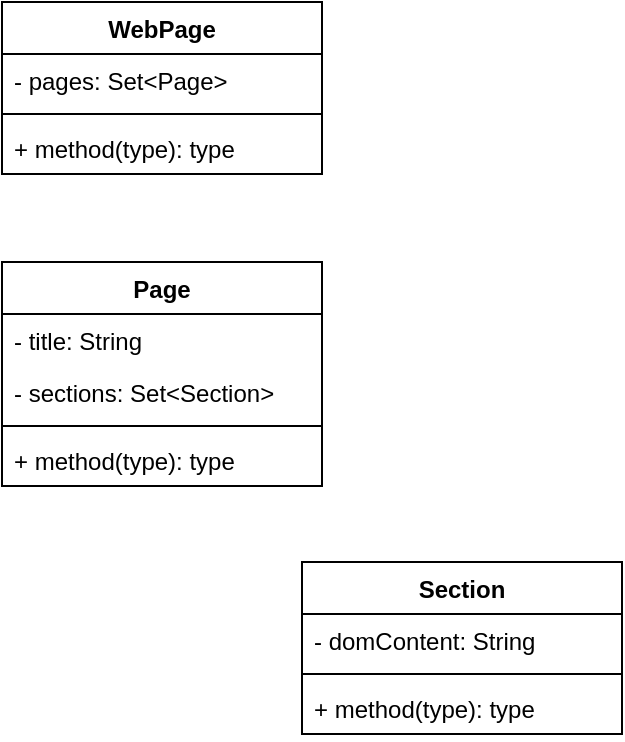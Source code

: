 <mxfile version="14.4.3" type="device"><diagram id="xDfxxagL0j6JW9BFeCAs" name="1 oldal"><mxGraphModel dx="1278" dy="607" grid="1" gridSize="10" guides="1" tooltips="1" connect="1" arrows="1" fold="1" page="1" pageScale="1" pageWidth="1169" pageHeight="827" math="0" shadow="0"><root><mxCell id="0"/><mxCell id="1" parent="0"/><mxCell id="7zONFioQl8nPSyVQrGYJ-1" value="WebPage" style="swimlane;fontStyle=1;align=center;verticalAlign=top;childLayout=stackLayout;horizontal=1;startSize=26;horizontalStack=0;resizeParent=1;resizeParentMax=0;resizeLast=0;collapsible=1;marginBottom=0;" vertex="1" parent="1"><mxGeometry x="490" y="100" width="160" height="86" as="geometry"/></mxCell><mxCell id="7zONFioQl8nPSyVQrGYJ-2" value="- pages: Set&lt;Page&gt;" style="text;strokeColor=none;fillColor=none;align=left;verticalAlign=top;spacingLeft=4;spacingRight=4;overflow=hidden;rotatable=0;points=[[0,0.5],[1,0.5]];portConstraint=eastwest;" vertex="1" parent="7zONFioQl8nPSyVQrGYJ-1"><mxGeometry y="26" width="160" height="26" as="geometry"/></mxCell><mxCell id="7zONFioQl8nPSyVQrGYJ-3" value="" style="line;strokeWidth=1;fillColor=none;align=left;verticalAlign=middle;spacingTop=-1;spacingLeft=3;spacingRight=3;rotatable=0;labelPosition=right;points=[];portConstraint=eastwest;" vertex="1" parent="7zONFioQl8nPSyVQrGYJ-1"><mxGeometry y="52" width="160" height="8" as="geometry"/></mxCell><mxCell id="7zONFioQl8nPSyVQrGYJ-4" value="+ method(type): type" style="text;strokeColor=none;fillColor=none;align=left;verticalAlign=top;spacingLeft=4;spacingRight=4;overflow=hidden;rotatable=0;points=[[0,0.5],[1,0.5]];portConstraint=eastwest;" vertex="1" parent="7zONFioQl8nPSyVQrGYJ-1"><mxGeometry y="60" width="160" height="26" as="geometry"/></mxCell><mxCell id="7zONFioQl8nPSyVQrGYJ-5" value="Page" style="swimlane;fontStyle=1;align=center;verticalAlign=top;childLayout=stackLayout;horizontal=1;startSize=26;horizontalStack=0;resizeParent=1;resizeParentMax=0;resizeLast=0;collapsible=1;marginBottom=0;" vertex="1" parent="1"><mxGeometry x="490" y="230" width="160" height="112" as="geometry"/></mxCell><mxCell id="7zONFioQl8nPSyVQrGYJ-6" value="- title: String" style="text;strokeColor=none;fillColor=none;align=left;verticalAlign=top;spacingLeft=4;spacingRight=4;overflow=hidden;rotatable=0;points=[[0,0.5],[1,0.5]];portConstraint=eastwest;" vertex="1" parent="7zONFioQl8nPSyVQrGYJ-5"><mxGeometry y="26" width="160" height="26" as="geometry"/></mxCell><mxCell id="7zONFioQl8nPSyVQrGYJ-9" value="- sections: Set&lt;Section&gt;" style="text;strokeColor=none;fillColor=none;align=left;verticalAlign=top;spacingLeft=4;spacingRight=4;overflow=hidden;rotatable=0;points=[[0,0.5],[1,0.5]];portConstraint=eastwest;" vertex="1" parent="7zONFioQl8nPSyVQrGYJ-5"><mxGeometry y="52" width="160" height="26" as="geometry"/></mxCell><mxCell id="7zONFioQl8nPSyVQrGYJ-7" value="" style="line;strokeWidth=1;fillColor=none;align=left;verticalAlign=middle;spacingTop=-1;spacingLeft=3;spacingRight=3;rotatable=0;labelPosition=right;points=[];portConstraint=eastwest;" vertex="1" parent="7zONFioQl8nPSyVQrGYJ-5"><mxGeometry y="78" width="160" height="8" as="geometry"/></mxCell><mxCell id="7zONFioQl8nPSyVQrGYJ-8" value="+ method(type): type" style="text;strokeColor=none;fillColor=none;align=left;verticalAlign=top;spacingLeft=4;spacingRight=4;overflow=hidden;rotatable=0;points=[[0,0.5],[1,0.5]];portConstraint=eastwest;" vertex="1" parent="7zONFioQl8nPSyVQrGYJ-5"><mxGeometry y="86" width="160" height="26" as="geometry"/></mxCell><mxCell id="7zONFioQl8nPSyVQrGYJ-14" value="Section" style="swimlane;fontStyle=1;align=center;verticalAlign=top;childLayout=stackLayout;horizontal=1;startSize=26;horizontalStack=0;resizeParent=1;resizeParentMax=0;resizeLast=0;collapsible=1;marginBottom=0;" vertex="1" parent="1"><mxGeometry x="640" y="380" width="160" height="86" as="geometry"/></mxCell><mxCell id="7zONFioQl8nPSyVQrGYJ-15" value="- domContent: String" style="text;strokeColor=none;fillColor=none;align=left;verticalAlign=top;spacingLeft=4;spacingRight=4;overflow=hidden;rotatable=0;points=[[0,0.5],[1,0.5]];portConstraint=eastwest;" vertex="1" parent="7zONFioQl8nPSyVQrGYJ-14"><mxGeometry y="26" width="160" height="26" as="geometry"/></mxCell><mxCell id="7zONFioQl8nPSyVQrGYJ-16" value="" style="line;strokeWidth=1;fillColor=none;align=left;verticalAlign=middle;spacingTop=-1;spacingLeft=3;spacingRight=3;rotatable=0;labelPosition=right;points=[];portConstraint=eastwest;" vertex="1" parent="7zONFioQl8nPSyVQrGYJ-14"><mxGeometry y="52" width="160" height="8" as="geometry"/></mxCell><mxCell id="7zONFioQl8nPSyVQrGYJ-17" value="+ method(type): type" style="text;strokeColor=none;fillColor=none;align=left;verticalAlign=top;spacingLeft=4;spacingRight=4;overflow=hidden;rotatable=0;points=[[0,0.5],[1,0.5]];portConstraint=eastwest;" vertex="1" parent="7zONFioQl8nPSyVQrGYJ-14"><mxGeometry y="60" width="160" height="26" as="geometry"/></mxCell></root></mxGraphModel></diagram></mxfile>